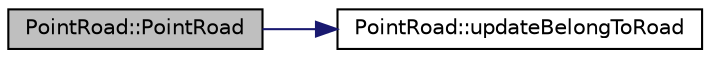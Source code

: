 digraph "PointRoad::PointRoad"
{
 // INTERACTIVE_SVG=YES
  bgcolor="transparent";
  edge [fontname="Helvetica",fontsize="10",labelfontname="Helvetica",labelfontsize="10"];
  node [fontname="Helvetica",fontsize="10",shape=record];
  rankdir="LR";
  Node1 [label="PointRoad::PointRoad",height=0.2,width=0.4,color="black", fillcolor="grey75", style="filled", fontcolor="black"];
  Node1 -> Node2 [color="midnightblue",fontsize="10",style="solid",fontname="Helvetica"];
  Node2 [label="PointRoad::updateBelongToRoad",height=0.2,width=0.4,color="black",URL="$class_point_road.html#ab53ccb3c883bdfd27c707901c5c658c8"];
}
